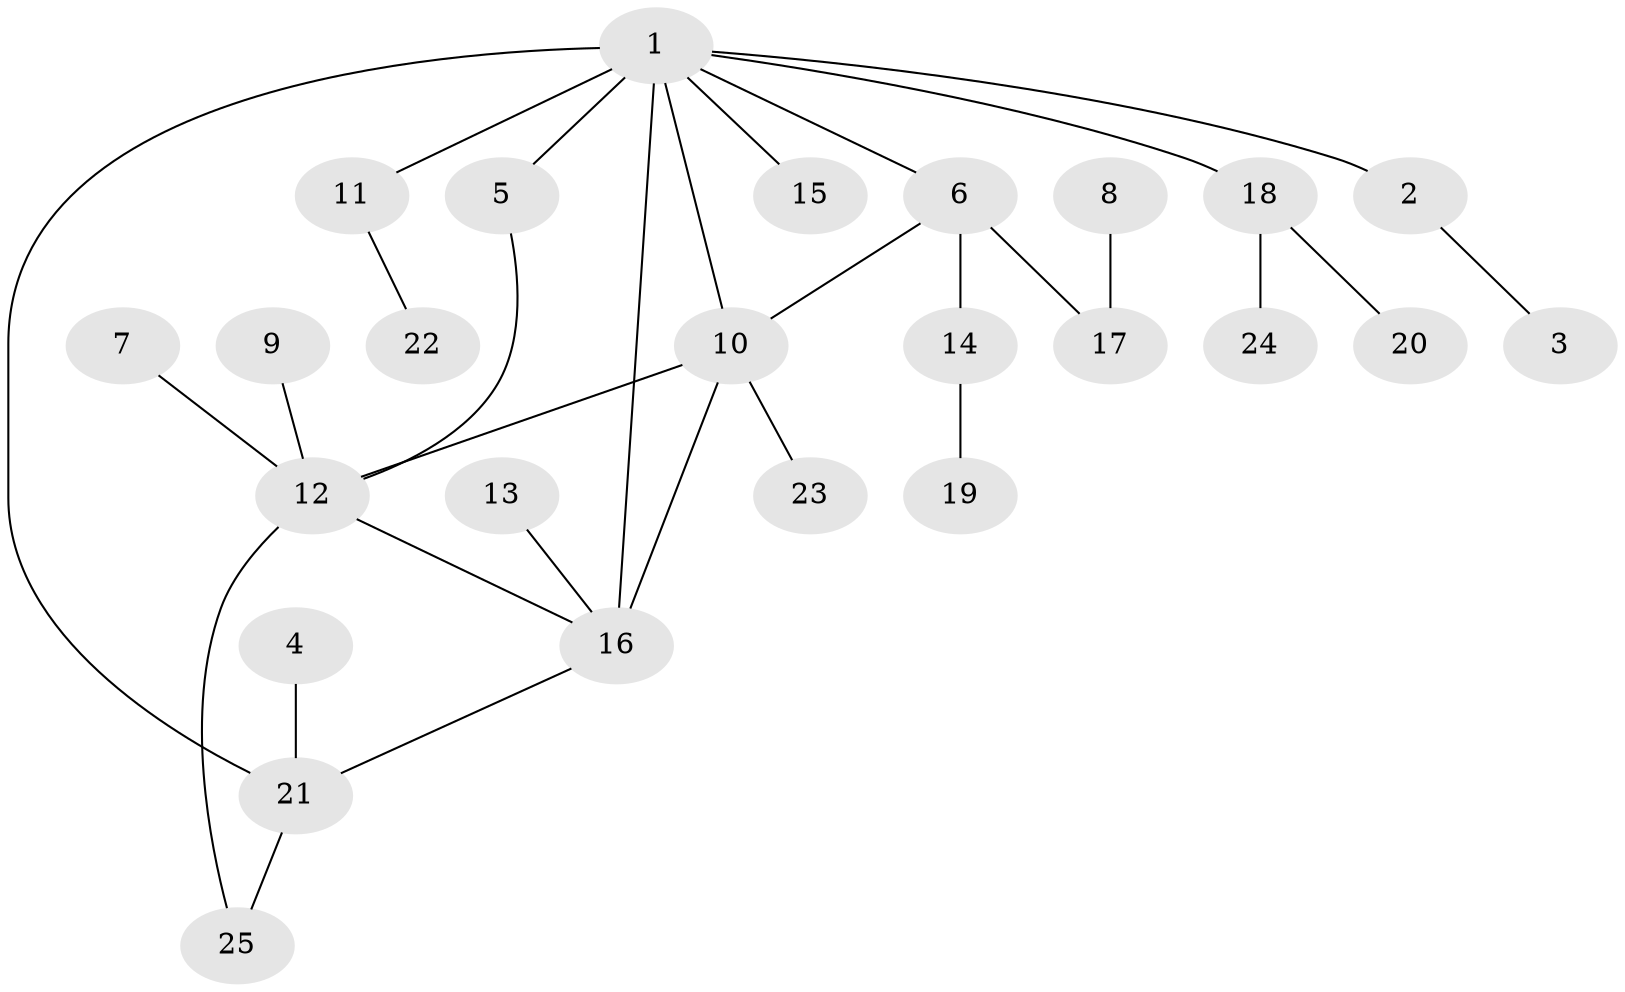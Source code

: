 // original degree distribution, {5: 0.10204081632653061, 6: 0.061224489795918366, 4: 0.061224489795918366, 3: 0.061224489795918366, 7: 0.02040816326530612, 2: 0.2653061224489796, 1: 0.42857142857142855}
// Generated by graph-tools (version 1.1) at 2025/26/03/09/25 03:26:45]
// undirected, 25 vertices, 30 edges
graph export_dot {
graph [start="1"]
  node [color=gray90,style=filled];
  1;
  2;
  3;
  4;
  5;
  6;
  7;
  8;
  9;
  10;
  11;
  12;
  13;
  14;
  15;
  16;
  17;
  18;
  19;
  20;
  21;
  22;
  23;
  24;
  25;
  1 -- 2 [weight=2.0];
  1 -- 5 [weight=1.0];
  1 -- 6 [weight=1.0];
  1 -- 10 [weight=2.0];
  1 -- 11 [weight=1.0];
  1 -- 15 [weight=1.0];
  1 -- 16 [weight=3.0];
  1 -- 18 [weight=1.0];
  1 -- 21 [weight=2.0];
  2 -- 3 [weight=1.0];
  4 -- 21 [weight=1.0];
  5 -- 12 [weight=1.0];
  6 -- 10 [weight=1.0];
  6 -- 14 [weight=1.0];
  6 -- 17 [weight=1.0];
  7 -- 12 [weight=1.0];
  8 -- 17 [weight=1.0];
  9 -- 12 [weight=1.0];
  10 -- 12 [weight=1.0];
  10 -- 16 [weight=1.0];
  10 -- 23 [weight=1.0];
  11 -- 22 [weight=1.0];
  12 -- 16 [weight=1.0];
  12 -- 25 [weight=1.0];
  13 -- 16 [weight=1.0];
  14 -- 19 [weight=1.0];
  16 -- 21 [weight=1.0];
  18 -- 20 [weight=1.0];
  18 -- 24 [weight=1.0];
  21 -- 25 [weight=1.0];
}
